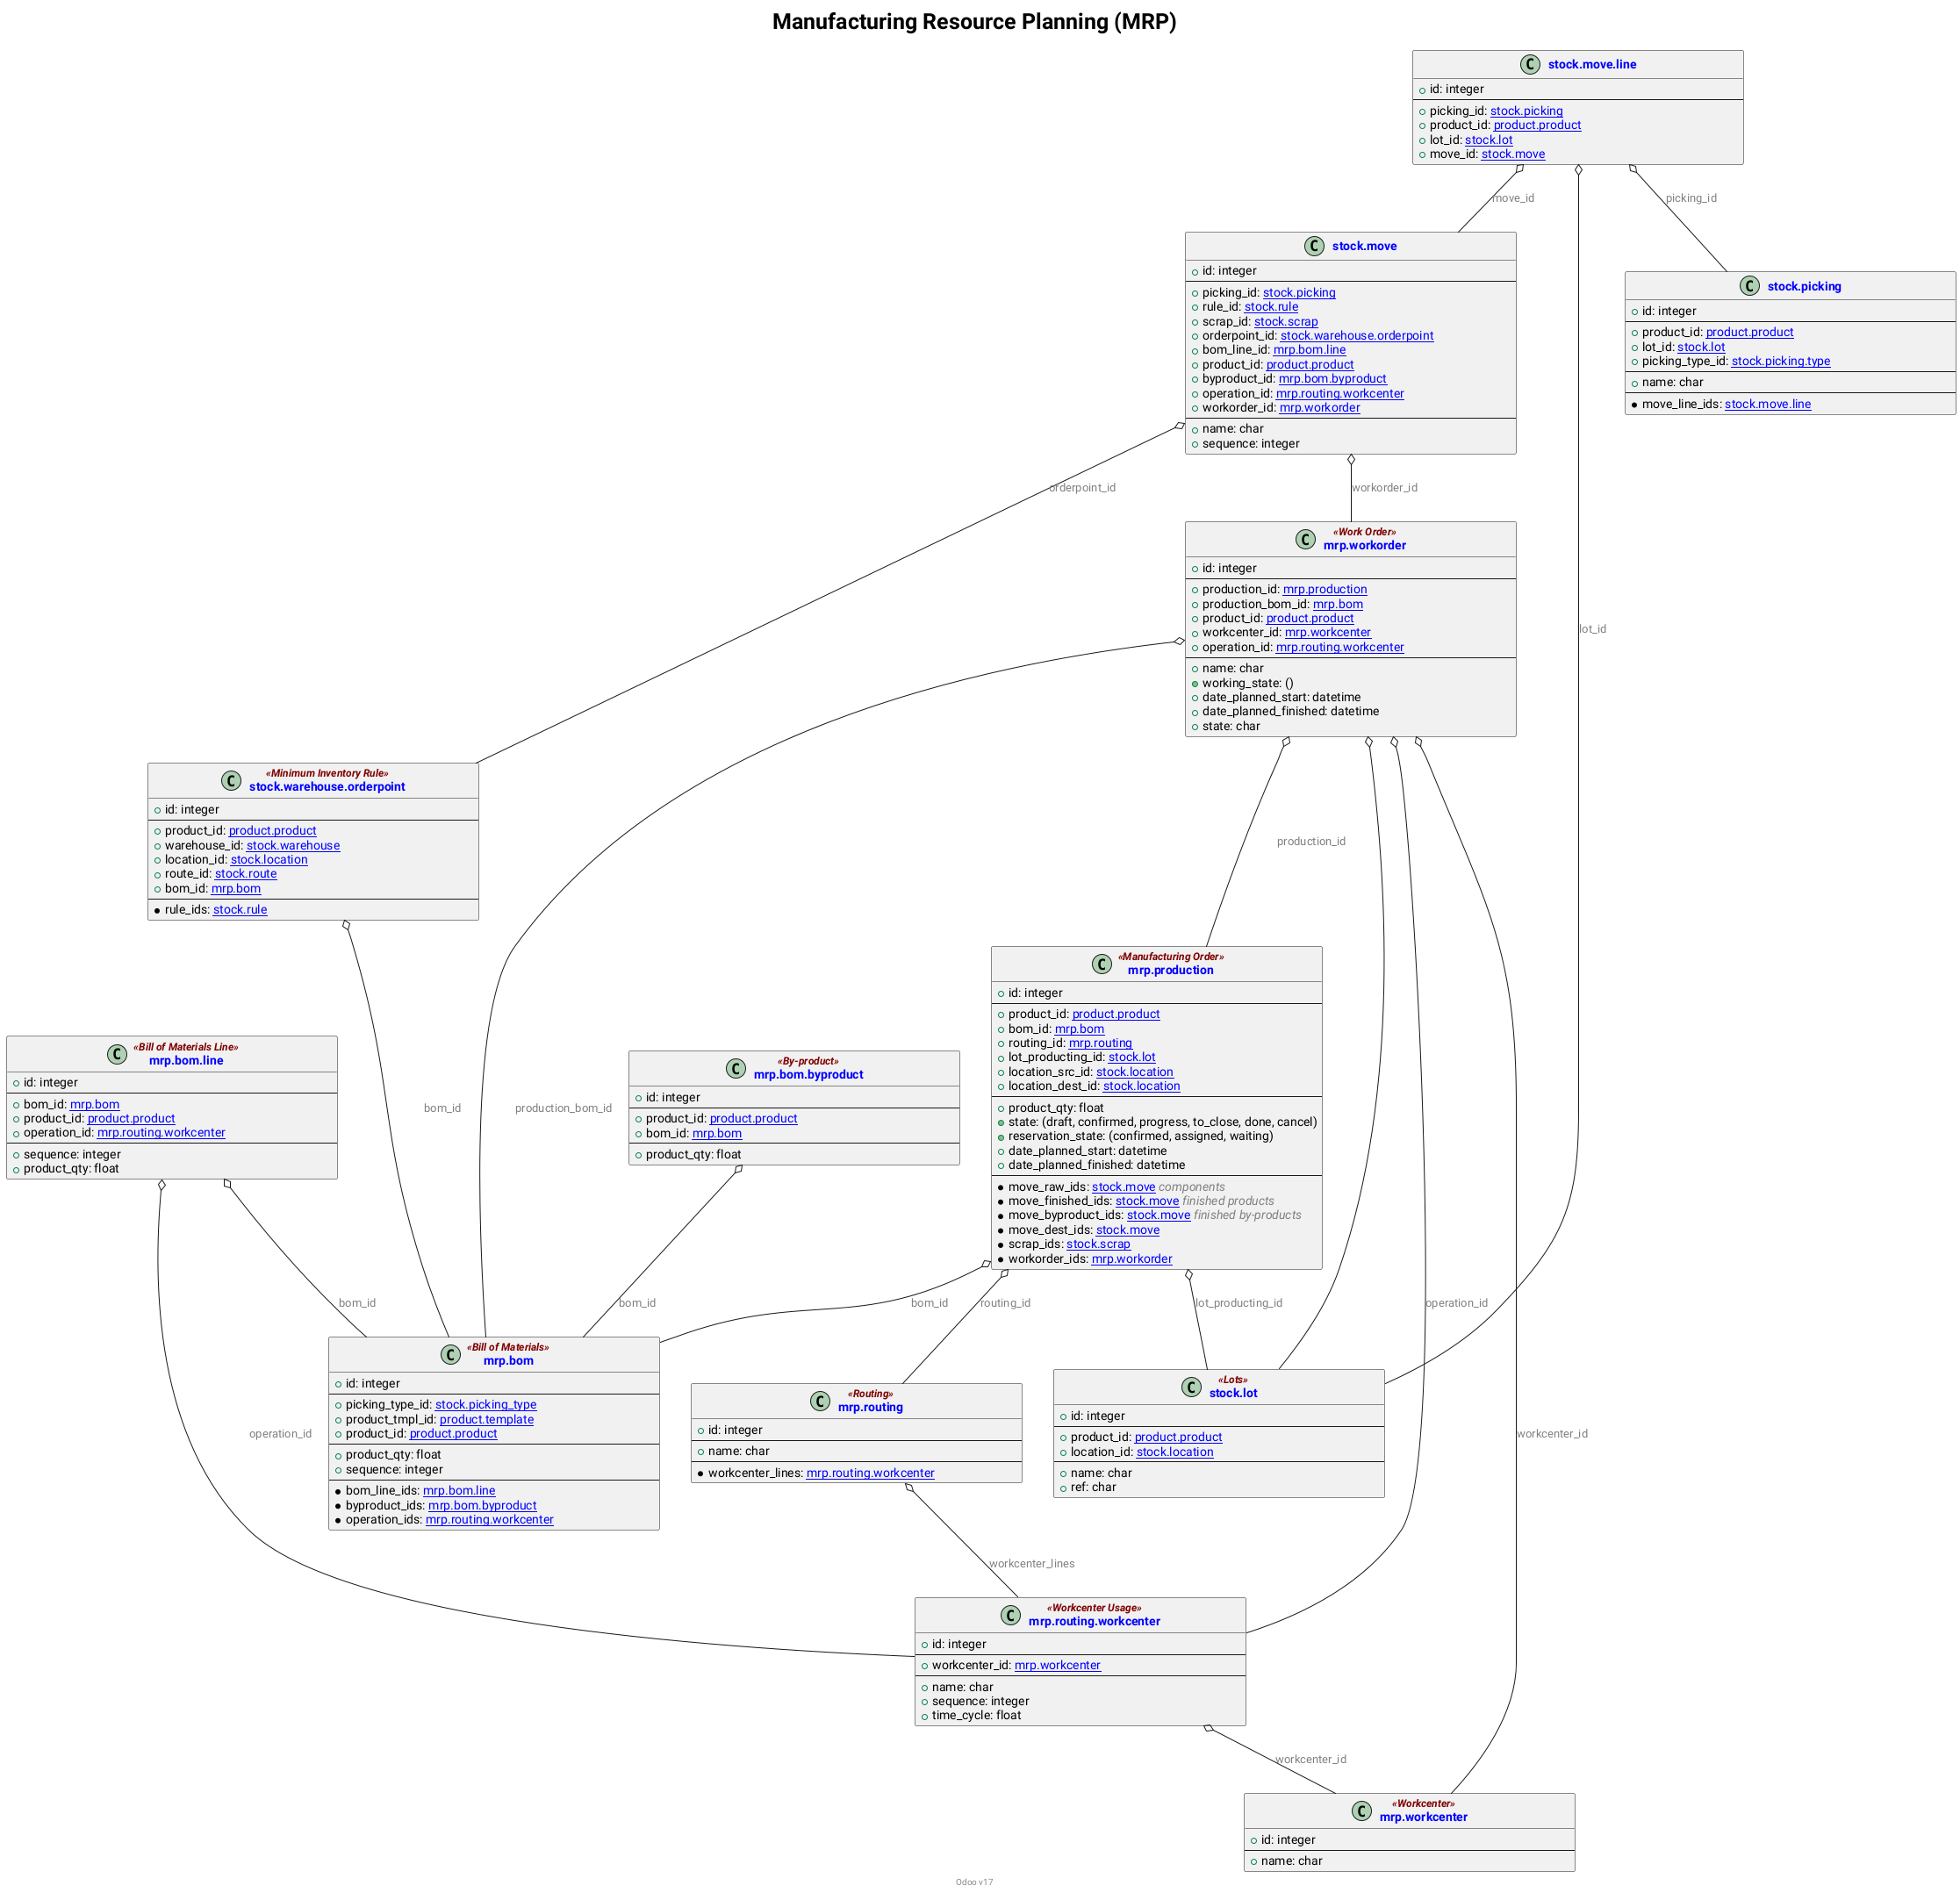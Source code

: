 @startuml

set separator none

!define custom(value) <color:red>value</color>
!define computed(value) <color:green>value</color>
!define related(value) <color:purple>value</color>
!define descr(value) <color:gray><i>value</i></color>

skinparam defaultFontName "Roboto"

skinparam TitleFontName "Roboto"
skinparam TitleFontSize 25

skinparam FooterFontSize 10

skinparam ArrowFontName "Roboto"
skinparam ArrowFontColor Grey

skinparam SameClassWidth True

skinparam ClassFontColor Blue
skinparam ClassFontStyle Bold
skinparam ClassStereotypeFontColor Maroon
skinparam ClassStereotypeFontStyle Bold, Italic

title Manufacturing Resource Planning (MRP)
footer Odoo v17

class mrp.production <<Manufacturing Order>> {
    +id: integer
    --
    +product_id: [[product.product]]
    +bom_id: [[mrp.bom]]
    +routing_id: [[mrp.routing]]
    +lot_producting_id: [[stock.lot]]
    +location_src_id: [[stock.location]]
    +location_dest_id: [[stock.location]]
    --
    +product_qty: float
    +state: (draft, confirmed, progress, to_close, done, cancel)
    +reservation_state: (confirmed, assigned, waiting)
    +date_planned_start: datetime
    +date_planned_finished: datetime
    --
    *move_raw_ids: [[stock.move]] descr(components)
    *move_finished_ids: [[stock.move]] descr(finished products)
    *move_byproduct_ids: [[stock.move]] descr(finished by-products)
    *move_dest_ids: [[stock.move]]
    *scrap_ids: [[stock.scrap]]
    *workorder_ids: [[mrp.workorder]]
}

class mrp.bom <<Bill of Materials>> {
    +id: integer
    --
    +picking_type_id: [[stock.picking_type]]
    +product_tmpl_id: [[product.template]]
    +product_id: [[product.product]]
    --
    +product_qty: float
    +sequence: integer
    --
    *bom_line_ids: [[mrp.bom.line]]
    *byproduct_ids: [[mrp.bom.byproduct]]
    *operation_ids: [[mrp.routing.workcenter]]
}

class mrp.bom.line <<Bill of Materials Line>> {
    +id: integer
    --
    +bom_id: [[mrp.bom]]
    +product_id: [[product.product]]
    +operation_id: [[mrp.routing.workcenter]]
    --
    +sequence: integer
    +product_qty: float
}

class mrp.routing <<Routing>> {
    +id: integer
    --
    +name: char
    --
    *workcenter_lines: [[mrp.routing.workcenter]]
}

class mrp.routing.workcenter <<Workcenter Usage>> {
    +id: integer
    --
    +workcenter_id: [[mrp.workcenter]]
    --
    +name: char
    +sequence: integer
    +time_cycle: float
}

class mrp.workcenter <<Workcenter>> {
    +id: integer
    --
    +name: char
}

class mrp.bom.byproduct <<By-product>> {
    +id: integer
    --
    +product_id: [[product.product]]
    +bom_id: [[mrp.bom]]
    --
    +product_qty: float
}

class mrp.workorder <<Work Order>> {
    +id: integer
    --
    +production_id: [[mrp.production]]
    +production_bom_id: [[mrp.bom]]
    +product_id: [[product.product]]
    +workcenter_id: [[mrp.workcenter]]
    +operation_id: [[mrp.routing.workcenter]]
    --
    +name: char
    +working_state: ()
    +date_planned_start: datetime
    +date_planned_finished: datetime
    +state: char
}

class stock.move {
    +id: integer
    --
    +picking_id: [[stock.picking]]
    +rule_id: [[stock.rule]]
    +scrap_id: [[stock.scrap]]
    +orderpoint_id: [[stock.warehouse.orderpoint]]
    +bom_line_id: [[mrp.bom.line]]
    +product_id: [[product.product]]
    +byproduct_id: [[mrp.bom.byproduct]]
    +operation_id: [[mrp.routing.workcenter]]
    +workorder_id: [[mrp.workorder]]
    --
    +name: char
    +sequence: integer
}

class stock.move.line {
    +id: integer
    --
    +picking_id: [[stock.picking]]
    +product_id: [[product.product]]
    +lot_id: [[stock.lot]]
    +move_id: [[stock.move]]
}

class stock.picking {
    +id: integer
    --
    +product_id: [[product.product]]
    +lot_id: [[stock.lot]]
    +picking_type_id: [[stock.picking.type]]
    --
    +name: char
    --
    *move_line_ids: [[stock.move.line]]
}

class stock.warehouse.orderpoint <<Minimum Inventory Rule>>{
    +id: integer
    --
    +product_id: [[product.product]]
    +warehouse_id: [[stock.warehouse]]
    +location_id: [[stock.location]]
    +route_id: [[stock.route]]
    +bom_id: [[mrp.bom]]
    --
    *rule_ids: [[stock.rule]]
}

class stock.lot <<Lots>> {
    +id: integer
    --
    +product_id: [[product.product]]
    +location_id: [[stock.location]]
    --
    +name: char
    +ref: char
}

mrp.production o-- mrp.bom : bom_id
mrp.production o-- mrp.routing : routing_id

mrp.bom.line o-- mrp.routing.workcenter : operation_id
mrp.bom.line o-- mrp.bom : bom_id

mrp.routing o-- mrp.routing.workcenter : workcenter_lines

mrp.routing.workcenter o-- mrp.workcenter : workcenter_id

mrp.bom.byproduct o-- mrp.bom: bom_id

mrp.workorder o-- mrp.workcenter : workcenter_id
mrp.workorder o-- mrp.bom : production_bom_id
mrp.workorder o-- stock.lot
mrp.workorder o-- mrp.production : production_id
mrp.workorder o-- mrp.routing.workcenter : operation_id

mrp.production o-- stock.lot : lot_producting_id

stock.move o-- stock.warehouse.orderpoint: orderpoint_id
stock.move o-- mrp.workorder: workorder_id

stock.move.line o-- stock.move : move_id
stock.move.line o-- stock.lot : lot_id
stock.move.line o-- stock.picking : picking_id

stock.warehouse.orderpoint o-- mrp.bom : bom_id

@enduml

